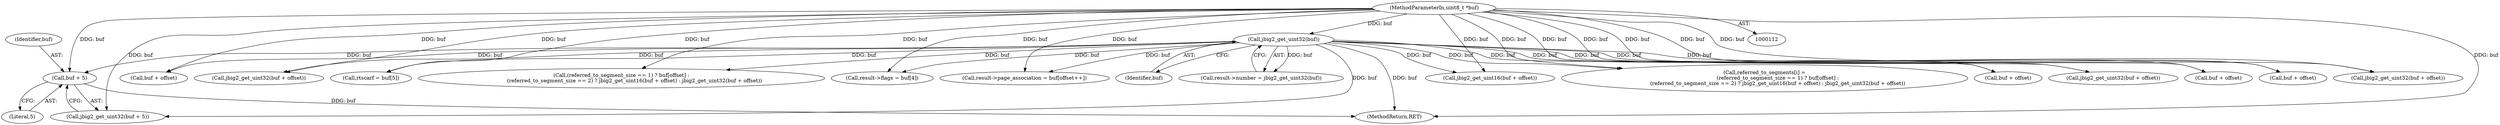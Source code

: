digraph "0_ghostscript_e698d5c11d27212aa1098bc5b1673a3378563092_11@pointer" {
"1000179" [label="(Call,buf + 5)"];
"1000155" [label="(Call,jbig2_get_uint32(buf))"];
"1000114" [label="(MethodParameterIn,uint8_t *buf)"];
"1000178" [label="(Call,jbig2_get_uint32(buf + 5))"];
"1000155" [label="(Call,jbig2_get_uint32(buf))"];
"1000310" [label="(Call,(referred_to_segment_size == 1) ? buf[offset] :\n                (referred_to_segment_size == 2) ? jbig2_get_uint16(buf + offset) : jbig2_get_uint32(buf + offset))"];
"1000181" [label="(Literal,5)"];
"1000403" [label="(Call,buf + offset)"];
"1000325" [label="(Call,jbig2_get_uint32(buf + offset))"];
"1000321" [label="(Call,jbig2_get_uint16(buf + offset))"];
"1000180" [label="(Identifier,buf)"];
"1000156" [label="(Identifier,buf)"];
"1000157" [label="(Call,result->flags = buf[4])"];
"1000322" [label="(Call,buf + offset)"];
"1000402" [label="(Call,jbig2_get_uint32(buf + offset))"];
"1000151" [label="(Call,result->number = jbig2_get_uint32(buf))"];
"1000377" [label="(Call,result->page_association = buf[offset++])"];
"1000419" [label="(MethodReturn,RET)"];
"1000114" [label="(MethodParameterIn,uint8_t *buf)"];
"1000179" [label="(Call,buf + 5)"];
"1000306" [label="(Call,referred_to_segments[i] =\n                (referred_to_segment_size == 1) ? buf[offset] :\n                (referred_to_segment_size == 2) ? jbig2_get_uint16(buf + offset) : jbig2_get_uint32(buf + offset))"];
"1000164" [label="(Call,rtscarf = buf[5])"];
"1000369" [label="(Call,buf + offset)"];
"1000368" [label="(Call,jbig2_get_uint32(buf + offset))"];
"1000326" [label="(Call,buf + offset)"];
"1000179" -> "1000178"  [label="AST: "];
"1000179" -> "1000181"  [label="CFG: "];
"1000180" -> "1000179"  [label="AST: "];
"1000181" -> "1000179"  [label="AST: "];
"1000178" -> "1000179"  [label="CFG: "];
"1000179" -> "1000419"  [label="DDG: buf"];
"1000155" -> "1000179"  [label="DDG: buf"];
"1000114" -> "1000179"  [label="DDG: buf"];
"1000155" -> "1000151"  [label="AST: "];
"1000155" -> "1000156"  [label="CFG: "];
"1000156" -> "1000155"  [label="AST: "];
"1000151" -> "1000155"  [label="CFG: "];
"1000155" -> "1000419"  [label="DDG: buf"];
"1000155" -> "1000151"  [label="DDG: buf"];
"1000114" -> "1000155"  [label="DDG: buf"];
"1000155" -> "1000157"  [label="DDG: buf"];
"1000155" -> "1000164"  [label="DDG: buf"];
"1000155" -> "1000178"  [label="DDG: buf"];
"1000155" -> "1000306"  [label="DDG: buf"];
"1000155" -> "1000310"  [label="DDG: buf"];
"1000155" -> "1000321"  [label="DDG: buf"];
"1000155" -> "1000322"  [label="DDG: buf"];
"1000155" -> "1000325"  [label="DDG: buf"];
"1000155" -> "1000326"  [label="DDG: buf"];
"1000155" -> "1000368"  [label="DDG: buf"];
"1000155" -> "1000369"  [label="DDG: buf"];
"1000155" -> "1000377"  [label="DDG: buf"];
"1000155" -> "1000402"  [label="DDG: buf"];
"1000155" -> "1000403"  [label="DDG: buf"];
"1000114" -> "1000112"  [label="AST: "];
"1000114" -> "1000419"  [label="DDG: buf"];
"1000114" -> "1000157"  [label="DDG: buf"];
"1000114" -> "1000164"  [label="DDG: buf"];
"1000114" -> "1000178"  [label="DDG: buf"];
"1000114" -> "1000306"  [label="DDG: buf"];
"1000114" -> "1000310"  [label="DDG: buf"];
"1000114" -> "1000321"  [label="DDG: buf"];
"1000114" -> "1000322"  [label="DDG: buf"];
"1000114" -> "1000325"  [label="DDG: buf"];
"1000114" -> "1000326"  [label="DDG: buf"];
"1000114" -> "1000368"  [label="DDG: buf"];
"1000114" -> "1000369"  [label="DDG: buf"];
"1000114" -> "1000377"  [label="DDG: buf"];
"1000114" -> "1000402"  [label="DDG: buf"];
"1000114" -> "1000403"  [label="DDG: buf"];
}
